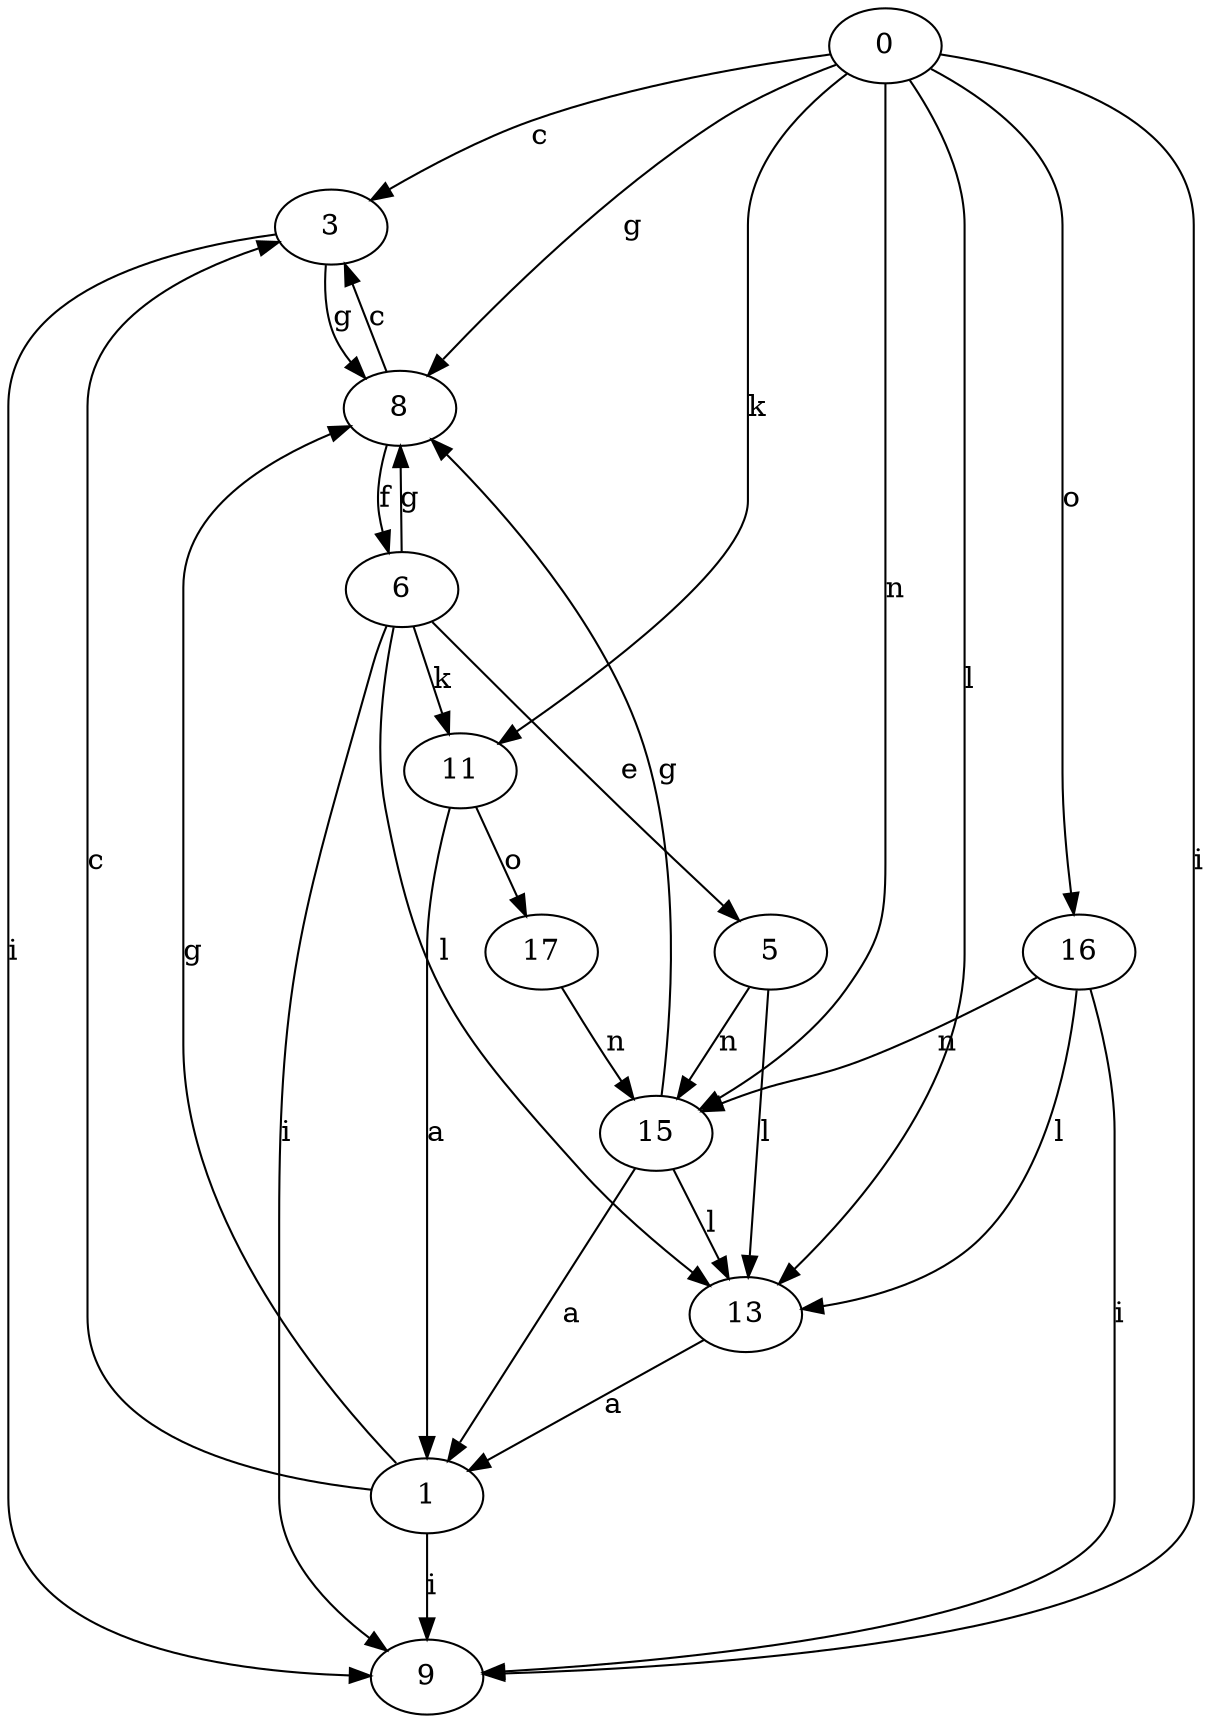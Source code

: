 strict digraph  {
0;
1;
3;
5;
6;
8;
9;
11;
13;
15;
16;
17;
0 -> 3  [label=c];
0 -> 8  [label=g];
0 -> 9  [label=i];
0 -> 11  [label=k];
0 -> 13  [label=l];
0 -> 15  [label=n];
0 -> 16  [label=o];
1 -> 3  [label=c];
1 -> 8  [label=g];
1 -> 9  [label=i];
3 -> 8  [label=g];
3 -> 9  [label=i];
5 -> 13  [label=l];
5 -> 15  [label=n];
6 -> 5  [label=e];
6 -> 8  [label=g];
6 -> 9  [label=i];
6 -> 11  [label=k];
6 -> 13  [label=l];
8 -> 3  [label=c];
8 -> 6  [label=f];
11 -> 1  [label=a];
11 -> 17  [label=o];
13 -> 1  [label=a];
15 -> 1  [label=a];
15 -> 8  [label=g];
15 -> 13  [label=l];
16 -> 9  [label=i];
16 -> 13  [label=l];
16 -> 15  [label=n];
17 -> 15  [label=n];
}
